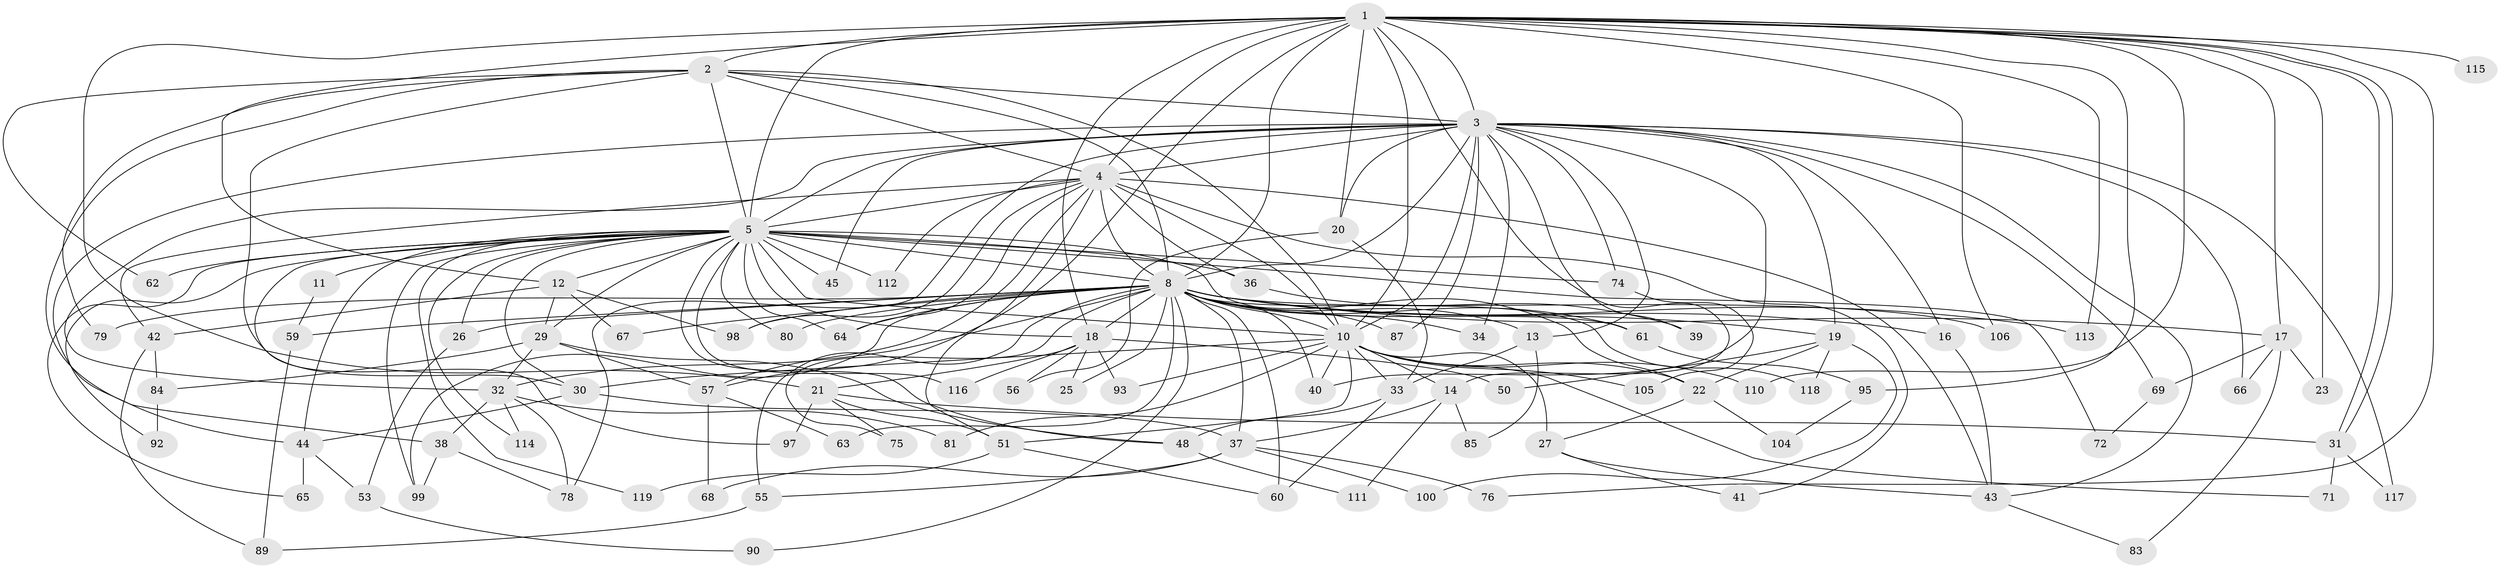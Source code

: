 // Generated by graph-tools (version 1.1) at 2025/23/03/03/25 07:23:35]
// undirected, 91 vertices, 207 edges
graph export_dot {
graph [start="1"]
  node [color=gray90,style=filled];
  1 [super="+6"];
  2 [super="+15"];
  3 [super="+28"];
  4 [super="+24"];
  5 [super="+7"];
  8 [super="+9"];
  10 [super="+58"];
  11;
  12 [super="+108"];
  13 [super="+54"];
  14;
  16 [super="+91"];
  17 [super="+82"];
  18 [super="+35"];
  19 [super="+47"];
  20;
  21;
  22 [super="+96"];
  23;
  25;
  26;
  27;
  29 [super="+120"];
  30 [super="+86"];
  31 [super="+88"];
  32;
  33;
  34;
  36;
  37 [super="+49"];
  38;
  39;
  40 [super="+107"];
  41;
  42 [super="+94"];
  43 [super="+52"];
  44 [super="+46"];
  45;
  48 [super="+73"];
  50;
  51 [super="+77"];
  53;
  55;
  56;
  57 [super="+101"];
  59;
  60 [super="+70"];
  61;
  62;
  63;
  64 [super="+102"];
  65;
  66;
  67;
  68;
  69;
  71;
  72;
  74;
  75;
  76;
  78 [super="+103"];
  79;
  80;
  81;
  83;
  84;
  85;
  87;
  89;
  90;
  92;
  93;
  95;
  97;
  98;
  99 [super="+109"];
  100;
  104;
  105;
  106;
  110;
  111;
  112;
  113;
  114;
  115;
  116;
  117;
  118;
  119;
  1 -- 2 [weight=2];
  1 -- 3 [weight=3];
  1 -- 4 [weight=2];
  1 -- 5 [weight=4];
  1 -- 8 [weight=4];
  1 -- 10 [weight=2];
  1 -- 12;
  1 -- 14;
  1 -- 17;
  1 -- 21;
  1 -- 23;
  1 -- 31;
  1 -- 31;
  1 -- 57;
  1 -- 76;
  1 -- 95;
  1 -- 106;
  1 -- 110;
  1 -- 115 [weight=2];
  1 -- 113;
  1 -- 18;
  1 -- 20;
  2 -- 3;
  2 -- 4;
  2 -- 5 [weight=2];
  2 -- 8 [weight=2];
  2 -- 10 [weight=2];
  2 -- 30;
  2 -- 38;
  2 -- 62;
  2 -- 79;
  3 -- 4;
  3 -- 5 [weight=2];
  3 -- 8 [weight=2];
  3 -- 10;
  3 -- 13;
  3 -- 16;
  3 -- 19;
  3 -- 20;
  3 -- 34;
  3 -- 39;
  3 -- 45;
  3 -- 66;
  3 -- 69;
  3 -- 74;
  3 -- 78;
  3 -- 117;
  3 -- 40;
  3 -- 32;
  3 -- 87;
  3 -- 44;
  3 -- 43;
  4 -- 5 [weight=2];
  4 -- 8 [weight=3];
  4 -- 10;
  4 -- 41;
  4 -- 42;
  4 -- 43;
  4 -- 98;
  4 -- 112;
  4 -- 51;
  4 -- 36;
  4 -- 57;
  4 -- 64;
  5 -- 8 [weight=4];
  5 -- 10 [weight=2];
  5 -- 11 [weight=2];
  5 -- 12;
  5 -- 26;
  5 -- 48;
  5 -- 61;
  5 -- 62;
  5 -- 65;
  5 -- 80;
  5 -- 92;
  5 -- 97;
  5 -- 99;
  5 -- 112;
  5 -- 114;
  5 -- 116;
  5 -- 119;
  5 -- 18;
  5 -- 64;
  5 -- 72;
  5 -- 74;
  5 -- 29;
  5 -- 30;
  5 -- 36;
  5 -- 44;
  5 -- 45;
  8 -- 10 [weight=2];
  8 -- 16;
  8 -- 17 [weight=2];
  8 -- 18;
  8 -- 32;
  8 -- 37;
  8 -- 63;
  8 -- 75;
  8 -- 99;
  8 -- 118;
  8 -- 64;
  8 -- 67;
  8 -- 13;
  8 -- 79;
  8 -- 80;
  8 -- 19;
  8 -- 22 [weight=2];
  8 -- 87;
  8 -- 25;
  8 -- 26;
  8 -- 90;
  8 -- 34;
  8 -- 98;
  8 -- 40;
  8 -- 106;
  8 -- 113;
  8 -- 55;
  8 -- 59;
  8 -- 60;
  8 -- 61;
  10 -- 14;
  10 -- 22;
  10 -- 27;
  10 -- 33;
  10 -- 40;
  10 -- 51;
  10 -- 71;
  10 -- 81;
  10 -- 93;
  10 -- 110;
  10 -- 105;
  10 -- 30;
  11 -- 59;
  12 -- 29;
  12 -- 42;
  12 -- 67;
  12 -- 98;
  13 -- 85;
  13 -- 33;
  14 -- 85;
  14 -- 111;
  14 -- 37;
  16 -- 43;
  17 -- 23;
  17 -- 66;
  17 -- 69;
  17 -- 83;
  18 -- 21;
  18 -- 25;
  18 -- 50;
  18 -- 56;
  18 -- 93;
  18 -- 116;
  19 -- 50;
  19 -- 118;
  19 -- 100;
  19 -- 22;
  20 -- 33;
  20 -- 56;
  21 -- 51;
  21 -- 75;
  21 -- 97;
  21 -- 31;
  22 -- 27;
  22 -- 104;
  26 -- 53;
  27 -- 41;
  27 -- 43;
  29 -- 48;
  29 -- 57;
  29 -- 84;
  29 -- 32;
  30 -- 37;
  30 -- 44;
  31 -- 71;
  31 -- 117;
  32 -- 38;
  32 -- 78;
  32 -- 81;
  32 -- 114;
  33 -- 48;
  33 -- 60;
  36 -- 39;
  37 -- 100;
  37 -- 68;
  37 -- 55;
  37 -- 76;
  38 -- 99;
  38 -- 78;
  42 -- 84;
  42 -- 89;
  43 -- 83;
  44 -- 53;
  44 -- 65;
  48 -- 111;
  51 -- 60;
  51 -- 119;
  53 -- 90;
  55 -- 89;
  57 -- 63;
  57 -- 68;
  59 -- 89;
  61 -- 95;
  69 -- 72;
  74 -- 105;
  84 -- 92;
  95 -- 104;
}
